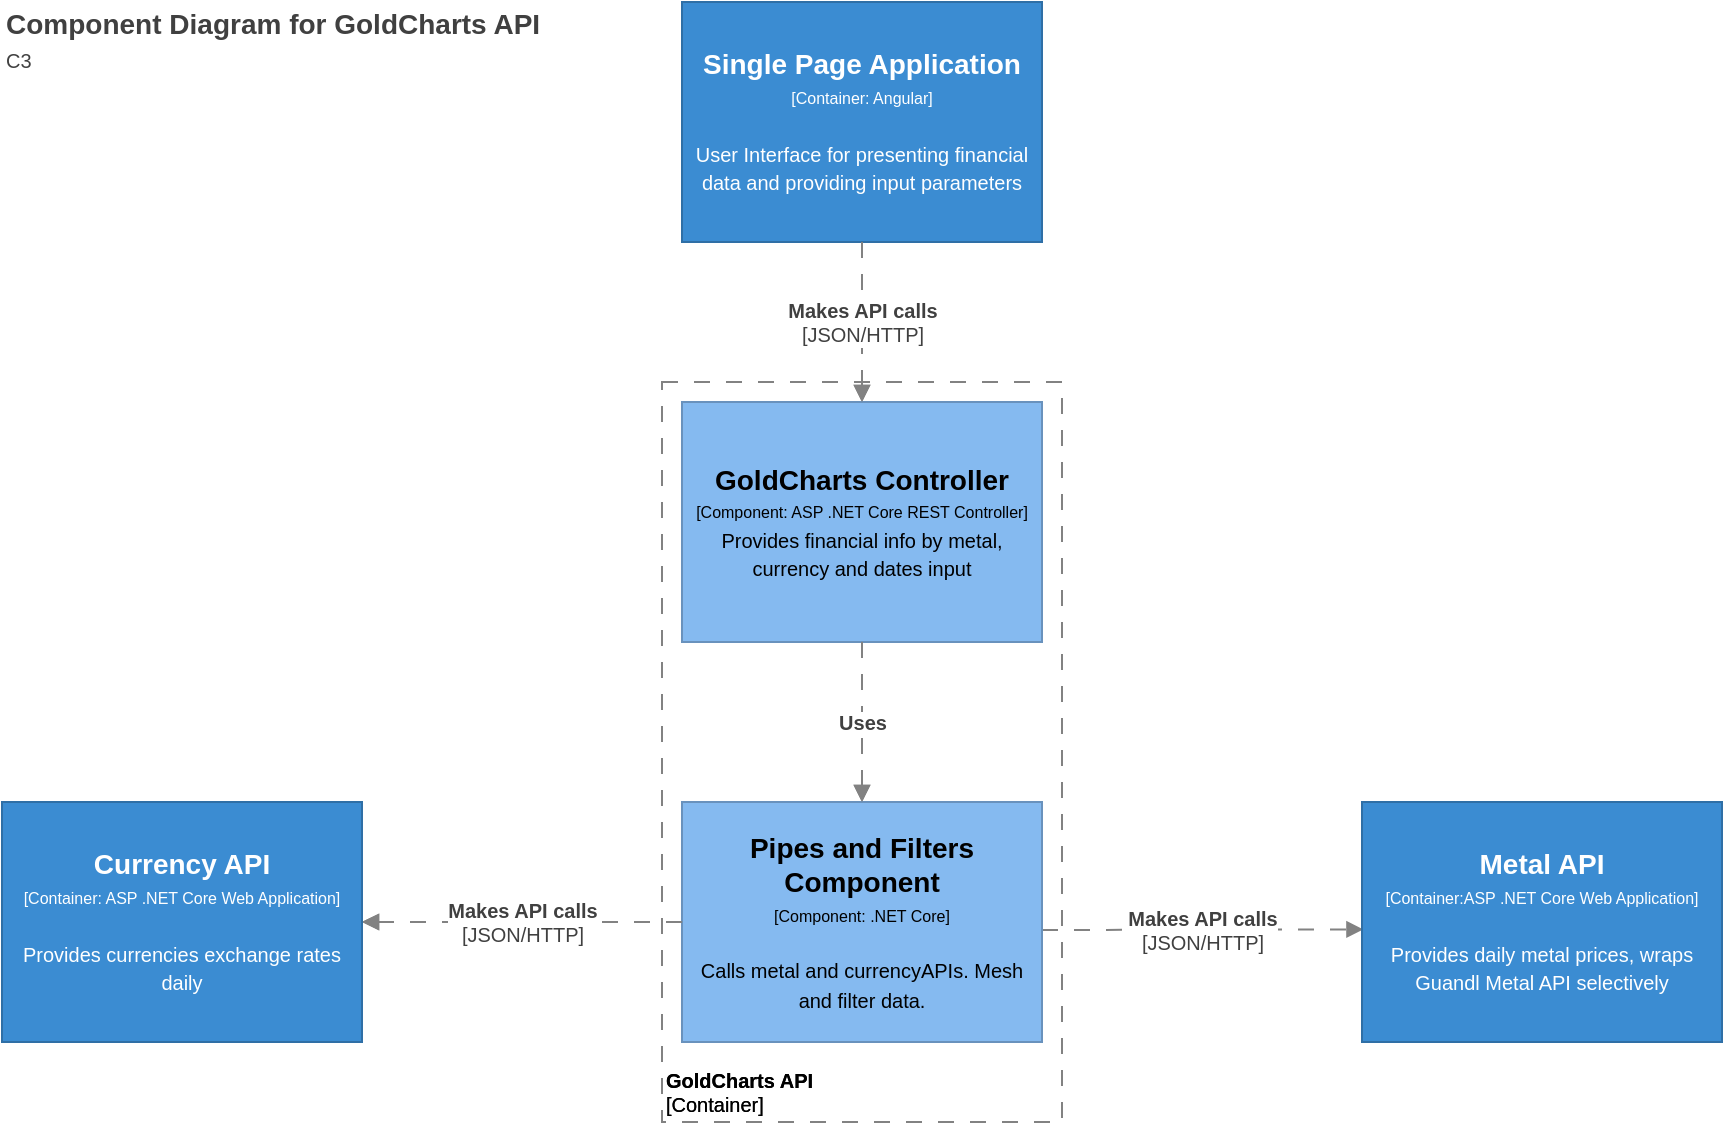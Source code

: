 <mxfile version="14.0.0" type="device"><diagram id="UJlyGFXVCkptwmDJzh81" name="Page-1"><mxGraphModel dx="1370" dy="1249" grid="1" gridSize="10" guides="1" tooltips="1" connect="1" arrows="1" fold="1" page="1" pageScale="1" pageWidth="827" pageHeight="1169" background="#ffffff" math="0" shadow="0"><root><object label="" id="0"><mxCell/></object><mxCell id="1" parent="0"/><object label="&lt;div&gt;&lt;span style=&quot;font-size: 14px&quot;&gt;&lt;b&gt;Single Page Application&lt;/b&gt;&lt;br&gt;&lt;/span&gt;&lt;/div&gt;&lt;div&gt;&lt;span style=&quot;font-size: 8px&quot;&gt;[Container: Angular]&lt;/span&gt;&lt;/div&gt;&lt;div&gt;&lt;span style=&quot;font-size: 8px&quot;&gt;&lt;font size=&quot;1&quot;&gt;&lt;br&gt;&lt;/font&gt;&lt;/span&gt;&lt;/div&gt;&lt;div&gt;&lt;span style=&quot;font-size: 8px&quot;&gt;&lt;font size=&quot;1&quot;&gt;User Interface for presenting financial data and providing input parameters &lt;/font&gt;&lt;br&gt;&lt;/span&gt;&lt;/div&gt;" placeholders="1" name="Container Name" technology="e.g. Python, Flask" description="Description" id="01E2VBwndOro8sNi7jyS-1"><mxCell style="rounded=0;whiteSpace=wrap;html=1;fillColor=#3B8CD2;fontColor=#FFFFFF;strokeColor=#2F6FA6;resizable=0;" vertex="1" parent="1"><mxGeometry x="340" width="180" height="120" as="geometry"/></mxCell></object><object label="&lt;font style=&quot;font-size: 10px&quot;&gt;&lt;b&gt;GoldCharts API&lt;/b&gt;&lt;br style=&quot;font-size: 10px&quot;&gt;[Container]&lt;/font&gt;" placeholders="1" name="Container Name" id="01E2VBwndOro8sNi7jyS-2"><mxCell style="rounded=0;whiteSpace=wrap;html=1;strokeColor=#828282;fillColor=none;fontColor=#000000;align=left;labelPosition=center;verticalLabelPosition=middle;verticalAlign=bottom;dashed=1;strokeWidth=1;perimeterSpacing=0;spacing=2;spacingTop=0;fontSize=10;dashPattern=8 8;container=0;" vertex="1" parent="1"><mxGeometry x="330" y="190" width="200" height="370" as="geometry"><mxRectangle x="560" y="40" width="110" height="30" as="alternateBounds"/></mxGeometry></mxCell></object><object label="&lt;div&gt;&lt;span style=&quot;font-size: 14px&quot;&gt;&lt;b&gt;GoldCharts Controller&lt;/b&gt;&lt;br&gt;&lt;/span&gt;&lt;/div&gt;&lt;div&gt;&lt;span style=&quot;font-size: 8px&quot;&gt;[Component: &lt;/span&gt;&lt;span style=&quot;font-size: 8px&quot;&gt;&lt;span style=&quot;font-size: 8px&quot;&gt;&lt;span style=&quot;font-size: 8px&quot;&gt;ASP .NET Core REST Controller&lt;/span&gt;&lt;/span&gt;]&lt;/span&gt;&lt;/div&gt;&lt;div&gt;&lt;span style=&quot;font-size: 8px&quot;&gt;&lt;font size=&quot;1&quot;&gt;Provides financial info by metal, currency and dates input&lt;/font&gt;&lt;br&gt;&lt;/span&gt;&lt;/div&gt;" placeholders="1" name="Component Name" technology="e.g. Spring Bean" description="Description" id="01E2VBwndOro8sNi7jyS-3"><mxCell style="rounded=0;whiteSpace=wrap;html=1;fillColor=#85baf0;fontColor=#000000;strokeColor=#6992BD;resizable=0;" vertex="1" parent="1"><mxGeometry x="340" y="200" width="180" height="120" as="geometry"/></mxCell></object><object label="&lt;div&gt;&lt;span style=&quot;font-size: 14px&quot;&gt;&lt;b&gt;Pipes and Filters Component&lt;/b&gt;&lt;/span&gt;&lt;/div&gt;&lt;div&gt;&lt;span style=&quot;font-size: 8px&quot;&gt;[Component: .NET Core]&lt;/span&gt;&lt;/div&gt;&lt;div&gt;&lt;span style=&quot;font-size: 8px&quot;&gt;&lt;br&gt;&lt;/span&gt;&lt;/div&gt;&lt;div&gt;&lt;font size=&quot;1&quot;&gt;Calls metal and currencyAPIs. Mesh and filter data. &lt;br&gt;&lt;/font&gt;&lt;/div&gt;" placeholders="1" name="Component Name" technology="e.g. Spring Bean" description="Description" id="01E2VBwndOro8sNi7jyS-4"><mxCell style="rounded=0;whiteSpace=wrap;html=1;fillColor=#85baf0;fontColor=#000000;strokeColor=#6992BD;resizable=0;" vertex="1" parent="1"><mxGeometry x="340" y="400" width="180" height="120" as="geometry"/></mxCell></object><object label="&lt;b&gt;Makes API calls&lt;/b&gt;&lt;br style=&quot;font-size: 10px&quot;&gt;[JSON/HTTP]" placeholders="1" name="Dependency Operation Name" technology="JDBC" id="01E2VBwndOro8sNi7jyS-5"><mxCell style="endArrow=block;html=1;fontSize=10;fontColor=#404040;strokeWidth=1;endFill=1;dashed=1;dashPattern=8 8;strokeColor=#828282;elbow=vertical;exitX=0.5;exitY=1;exitDx=0;exitDy=0;" edge="1" parent="1" source="01E2VBwndOro8sNi7jyS-1" target="01E2VBwndOro8sNi7jyS-3"><mxGeometry width="50" height="50" relative="1" as="geometry"><mxPoint x="330" y="160" as="sourcePoint"/><mxPoint x="530" y="160" as="targetPoint"/></mxGeometry></mxCell></object><object label="&lt;b&gt;Makes API calls&lt;/b&gt;&lt;br style=&quot;font-size: 10px&quot;&gt;[JSON/HTTP]" placeholders="1" name="Dependency Operation Name" technology="JDBC" id="01E2VBwndOro8sNi7jyS-6"><mxCell style="endArrow=block;html=1;fontSize=10;fontColor=#404040;strokeWidth=1;endFill=1;dashed=1;dashPattern=8 8;strokeColor=#828282;elbow=vertical;entryX=0.004;entryY=0.531;entryDx=0;entryDy=0;entryPerimeter=0;" edge="1" parent="1" target="01E2VBwndOro8sNi7jyS-10"><mxGeometry width="50" height="50" relative="1" as="geometry"><mxPoint x="520" y="464" as="sourcePoint"/><mxPoint x="710" y="464.76" as="targetPoint"/></mxGeometry></mxCell></object><object label="&lt;b&gt;Makes API calls&lt;/b&gt;&lt;br style=&quot;font-size: 10px&quot;&gt;[JSON/HTTP]" placeholders="1" name="Dependency Operation Name" technology="JDBC" id="01E2VBwndOro8sNi7jyS-7"><mxCell style="endArrow=block;html=1;fontSize=10;fontColor=#404040;strokeWidth=1;endFill=1;dashed=1;dashPattern=8 8;strokeColor=#828282;elbow=vertical;entryX=1;entryY=0.5;entryDx=0;entryDy=0;" edge="1" parent="1" source="01E2VBwndOro8sNi7jyS-4" target="01E2VBwndOro8sNi7jyS-9"><mxGeometry width="50" height="50" relative="1" as="geometry"><mxPoint x="250" y="570" as="sourcePoint"/><mxPoint x="340" y="464.76" as="targetPoint"/></mxGeometry></mxCell></object><object label="&lt;b&gt;Uses&lt;/b&gt;&lt;br style=&quot;font-size: 10px&quot;&gt;" placeholders="1" name="Dependency Operation Name" technology="JDBC" id="01E2VBwndOro8sNi7jyS-8"><mxCell style="endArrow=block;html=1;fontSize=10;fontColor=#404040;strokeWidth=1;endFill=1;dashed=1;dashPattern=8 8;strokeColor=#828282;elbow=vertical;exitX=0.5;exitY=1;exitDx=0;exitDy=0;entryX=0.5;entryY=0;entryDx=0;entryDy=0;" edge="1" parent="1" source="01E2VBwndOro8sNi7jyS-3" target="01E2VBwndOro8sNi7jyS-4"><mxGeometry width="50" height="50" relative="1" as="geometry"><mxPoint x="330" y="360" as="sourcePoint"/><mxPoint x="530" y="360" as="targetPoint"/><mxPoint as="offset"/></mxGeometry></mxCell></object><object label="&lt;div&gt;&lt;span style=&quot;font-size: 14px&quot;&gt;&lt;b&gt;Currency API&lt;br&gt;&lt;/b&gt;&lt;/span&gt;&lt;/div&gt;&lt;div&gt;&lt;span style=&quot;font-size: 8px&quot;&gt;[Container: &lt;/span&gt;&lt;span style=&quot;font-size: 8px&quot;&gt;&lt;span style=&quot;font-size: 8px&quot;&gt;ASP .NET Core Web Application&lt;/span&gt;]&lt;/span&gt;&lt;/div&gt;&lt;div&gt;&lt;span style=&quot;font-size: 8px&quot;&gt;&lt;br&gt;&lt;/span&gt;&lt;/div&gt;&lt;div&gt;&lt;font size=&quot;1&quot;&gt;Provides currencies exchange rates daily&lt;br&gt;&lt;/font&gt;&lt;/div&gt;" placeholders="1" name="Container Name" technology="e.g. Python, Flask" description="Description" id="01E2VBwndOro8sNi7jyS-9"><mxCell style="rounded=0;whiteSpace=wrap;html=1;fillColor=#3B8CD2;fontColor=#FFFFFF;strokeColor=#2F6FA6;resizable=0;" vertex="1" parent="1"><mxGeometry y="400" width="180" height="120" as="geometry"/></mxCell></object><object label="&lt;div&gt;&lt;span style=&quot;font-size: 14px&quot;&gt;&lt;b&gt;Metal API&lt;br&gt;&lt;/b&gt;&lt;/span&gt;&lt;/div&gt;&lt;div&gt;&lt;span style=&quot;font-size: 8px&quot;&gt;[Container:&lt;/span&gt;&lt;span style=&quot;font-size: 8px&quot;&gt;&lt;span style=&quot;font-size: 8px&quot;&gt;ASP .NET Core Web Application&lt;/span&gt;]&lt;/span&gt;&lt;/div&gt;&lt;div&gt;&lt;span style=&quot;font-size: 8px&quot;&gt;&lt;br&gt;&lt;/span&gt;&lt;/div&gt;&lt;div&gt;&lt;font size=&quot;1&quot;&gt;Provides &lt;/font&gt;&lt;font size=&quot;1&quot;&gt;&lt;font size=&quot;1&quot;&gt;daily &lt;/font&gt;metal prices, wraps Guandl Metal API selectively&lt;br&gt;&lt;/font&gt;&lt;/div&gt;" placeholders="1" name="Container Name" technology="e.g. Python, Flask" description="Description" id="01E2VBwndOro8sNi7jyS-10"><mxCell style="rounded=0;whiteSpace=wrap;html=1;fillColor=#3B8CD2;fontColor=#FFFFFF;strokeColor=#2F6FA6;resizable=0;" vertex="1" parent="1"><mxGeometry x="680" y="400" width="180" height="120" as="geometry"/></mxCell></object><object label="&lt;font style=&quot;font-size: 10px&quot;&gt;&lt;b&gt;GoldCharts API&lt;/b&gt;&lt;br style=&quot;font-size: 10px&quot;&gt;[Container]&lt;/font&gt;" placeholders="1" name="Container Name" id="01E2VBwndOro8sNi7jyS-11"><mxCell style="rounded=0;whiteSpace=wrap;html=1;strokeColor=#828282;fillColor=none;fontColor=#000000;align=left;labelPosition=center;verticalLabelPosition=middle;verticalAlign=bottom;dashed=1;strokeWidth=1;perimeterSpacing=0;spacing=2;spacingTop=0;fontSize=10;dashPattern=8 8;container=0;" vertex="1" parent="1"><mxGeometry x="330" y="190" width="200" height="370" as="geometry"><mxRectangle x="560" y="40" width="110" height="30" as="alternateBounds"/></mxGeometry></mxCell></object><object label="&lt;div&gt;&lt;span style=&quot;font-size: 14px&quot;&gt;&lt;b&gt;GoldCharts Controller&lt;/b&gt;&lt;br&gt;&lt;/span&gt;&lt;/div&gt;&lt;div&gt;&lt;span style=&quot;font-size: 8px&quot;&gt;[Component: &lt;/span&gt;&lt;span style=&quot;font-size: 8px&quot;&gt;&lt;span style=&quot;font-size: 8px&quot;&gt;&lt;span style=&quot;font-size: 8px&quot;&gt;ASP .NET Core REST Controller&lt;/span&gt;&lt;/span&gt;]&lt;/span&gt;&lt;/div&gt;&lt;div&gt;&lt;span style=&quot;font-size: 8px&quot;&gt;&lt;font size=&quot;1&quot;&gt;Provides financial info by metal, currency and dates input&lt;/font&gt;&lt;br&gt;&lt;/span&gt;&lt;/div&gt;" placeholders="1" name="Component Name" technology="e.g. Spring Bean" description="Description" id="01E2VBwndOro8sNi7jyS-12"><mxCell style="rounded=0;whiteSpace=wrap;html=1;fillColor=#85baf0;fontColor=#000000;strokeColor=#6992BD;resizable=0;" vertex="1" parent="1"><mxGeometry x="340" y="200" width="180" height="120" as="geometry"/></mxCell></object><object label="&lt;div&gt;&lt;span style=&quot;font-size: 14px&quot;&gt;&lt;b&gt;Pipes and Filters Component&lt;/b&gt;&lt;/span&gt;&lt;/div&gt;&lt;div&gt;&lt;span style=&quot;font-size: 8px&quot;&gt;[Component: .NET Core]&lt;/span&gt;&lt;/div&gt;&lt;div&gt;&lt;span style=&quot;font-size: 8px&quot;&gt;&lt;br&gt;&lt;/span&gt;&lt;/div&gt;&lt;div&gt;&lt;font size=&quot;1&quot;&gt;Calls metal and currencyAPIs. Mesh and filter data. &lt;br&gt;&lt;/font&gt;&lt;/div&gt;" placeholders="1" name="Component Name" technology="e.g. Spring Bean" description="Description" id="01E2VBwndOro8sNi7jyS-13"><mxCell style="rounded=0;whiteSpace=wrap;html=1;fillColor=#85baf0;fontColor=#000000;strokeColor=#6992BD;resizable=0;" vertex="1" parent="1"><mxGeometry x="340" y="400" width="180" height="120" as="geometry"/></mxCell></object><object label="&lt;b&gt;Makes API calls&lt;/b&gt;&lt;br style=&quot;font-size: 10px&quot;&gt;[JSON/HTTP]" placeholders="1" name="Dependency Operation Name" technology="JDBC" id="01E2VBwndOro8sNi7jyS-14"><mxCell style="endArrow=block;html=1;fontSize=10;fontColor=#404040;strokeWidth=1;endFill=1;dashed=1;dashPattern=8 8;strokeColor=#828282;elbow=vertical;exitX=0.5;exitY=1;exitDx=0;exitDy=0;" edge="1" parent="1" target="01E2VBwndOro8sNi7jyS-12"><mxGeometry width="50" height="50" relative="1" as="geometry"><mxPoint x="430" y="120" as="sourcePoint"/><mxPoint x="530" y="160" as="targetPoint"/></mxGeometry></mxCell></object><object label="&lt;b&gt;Makes API calls&lt;/b&gt;&lt;br style=&quot;font-size: 10px&quot;&gt;[JSON/HTTP]" placeholders="1" name="Dependency Operation Name" technology="JDBC" id="01E2VBwndOro8sNi7jyS-15"><mxCell style="endArrow=block;html=1;fontSize=10;fontColor=#404040;strokeWidth=1;endFill=1;dashed=1;dashPattern=8 8;strokeColor=#828282;elbow=vertical;entryX=1;entryY=0.5;entryDx=0;entryDy=0;" edge="1" parent="1" source="01E2VBwndOro8sNi7jyS-13" target="01E2VBwndOro8sNi7jyS-17"><mxGeometry width="50" height="50" relative="1" as="geometry"><mxPoint x="250" y="570" as="sourcePoint"/><mxPoint x="340" y="464.76" as="targetPoint"/></mxGeometry></mxCell></object><object label="&lt;b&gt;Uses&lt;/b&gt;&lt;br style=&quot;font-size: 10px&quot;&gt;" placeholders="1" name="Dependency Operation Name" technology="JDBC" id="01E2VBwndOro8sNi7jyS-16"><mxCell style="endArrow=block;html=1;fontSize=10;fontColor=#404040;strokeWidth=1;endFill=1;dashed=1;dashPattern=8 8;strokeColor=#828282;elbow=vertical;exitX=0.5;exitY=1;exitDx=0;exitDy=0;entryX=0.5;entryY=0;entryDx=0;entryDy=0;" edge="1" parent="1" source="01E2VBwndOro8sNi7jyS-12" target="01E2VBwndOro8sNi7jyS-13"><mxGeometry width="50" height="50" relative="1" as="geometry"><mxPoint x="330" y="360" as="sourcePoint"/><mxPoint x="530" y="360" as="targetPoint"/><mxPoint as="offset"/></mxGeometry></mxCell></object><object label="&lt;div&gt;&lt;span style=&quot;font-size: 14px&quot;&gt;&lt;b&gt;Currency API&lt;br&gt;&lt;/b&gt;&lt;/span&gt;&lt;/div&gt;&lt;div&gt;&lt;span style=&quot;font-size: 8px&quot;&gt;[Container: &lt;/span&gt;&lt;span style=&quot;font-size: 8px&quot;&gt;&lt;span style=&quot;font-size: 8px&quot;&gt;ASP .NET Core Web Application&lt;/span&gt;]&lt;/span&gt;&lt;/div&gt;&lt;div&gt;&lt;span style=&quot;font-size: 8px&quot;&gt;&lt;br&gt;&lt;/span&gt;&lt;/div&gt;&lt;div&gt;&lt;font size=&quot;1&quot;&gt;Provides currencies exchange rates daily&lt;br&gt;&lt;/font&gt;&lt;/div&gt;" placeholders="1" name="Container Name" technology="e.g. Python, Flask" description="Description" id="01E2VBwndOro8sNi7jyS-17"><mxCell style="rounded=0;whiteSpace=wrap;html=1;fillColor=#3B8CD2;fontColor=#FFFFFF;strokeColor=#2F6FA6;resizable=0;" vertex="1" parent="1"><mxGeometry y="400" width="180" height="120" as="geometry"/></mxCell></object><object label="Component Diagram for GoldCharts API&lt;br style=&quot;font-size: 10px&quot;&gt;&lt;font size=&quot;1&quot;&gt;&lt;span style=&quot;font-weight: 400&quot;&gt;C3&lt;/span&gt;&lt;/font&gt;" placeholders="1" name="Diagram Name" description="Description" id="01E2VBwndOro8sNi7jyS-18"><mxCell style="text;html=1;resizable=0;points=[];autosize=1;align=left;verticalAlign=top;spacingTop=-4;fontSize=14;fontColor=#404040;fontStyle=1" vertex="1" parent="1"><mxGeometry width="300" height="40" as="geometry"/></mxCell></object></root></mxGraphModel></diagram></mxfile>